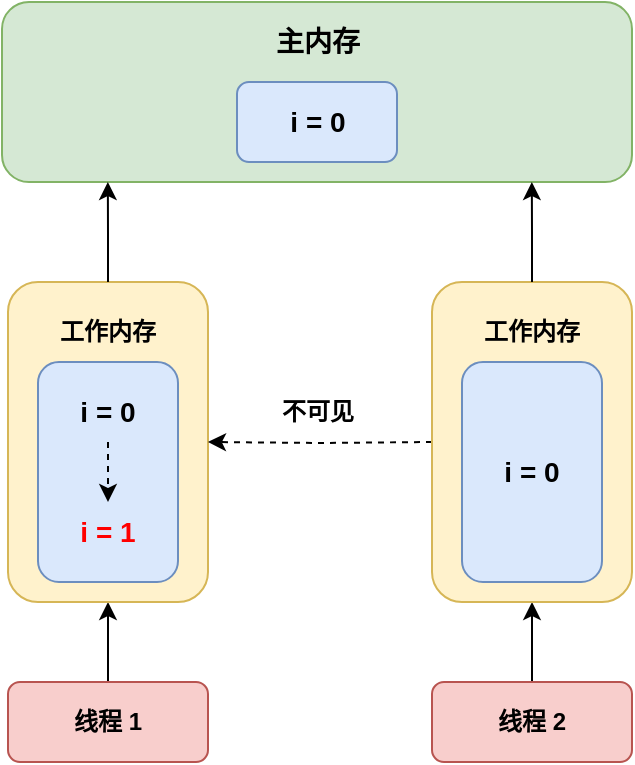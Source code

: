 <mxfile version="22.1.2" type="device">
  <diagram name="第 1 页" id="M1ARvg7j23dJQ8oXmpPu">
    <mxGraphModel dx="537" dy="901" grid="1" gridSize="10" guides="1" tooltips="1" connect="1" arrows="1" fold="1" page="1" pageScale="1" pageWidth="1169" pageHeight="827" math="0" shadow="0">
      <root>
        <mxCell id="0" />
        <mxCell id="1" parent="0" />
        <mxCell id="Du5Bxc1ovIMHxbv6PUO_-17" style="edgeStyle=orthogonalEdgeStyle;rounded=0;orthogonalLoop=1;jettySize=auto;html=1;exitX=0.5;exitY=0;exitDx=0;exitDy=0;entryX=0.5;entryY=1;entryDx=0;entryDy=0;" edge="1" parent="1" source="mFZofLNwEkIYwEjCU1TK-32" target="Du5Bxc1ovIMHxbv6PUO_-4">
          <mxGeometry relative="1" as="geometry" />
        </mxCell>
        <mxCell id="mFZofLNwEkIYwEjCU1TK-32" value="线程 1" style="rounded=1;whiteSpace=wrap;html=1;fontStyle=1;fillColor=#f8cecc;strokeColor=#b85450;container=0;" parent="1" vertex="1">
          <mxGeometry x="155" y="540" width="100" height="40" as="geometry" />
        </mxCell>
        <mxCell id="Du5Bxc1ovIMHxbv6PUO_-4" value="" style="rounded=1;whiteSpace=wrap;html=1;fillColor=#fff2cc;strokeColor=#d6b656;container=0;" vertex="1" parent="1">
          <mxGeometry x="155" y="340" width="100" height="160" as="geometry" />
        </mxCell>
        <mxCell id="Du5Bxc1ovIMHxbv6PUO_-6" value="工作内存" style="text;html=1;strokeColor=none;fillColor=none;align=center;verticalAlign=middle;whiteSpace=wrap;rounded=0;fontStyle=1;container=0;" vertex="1" parent="1">
          <mxGeometry x="175" y="350" width="60" height="30" as="geometry" />
        </mxCell>
        <mxCell id="Du5Bxc1ovIMHxbv6PUO_-7" value="" style="rounded=1;whiteSpace=wrap;html=1;fillColor=#dae8fc;strokeColor=#6c8ebf;fontStyle=1;fontSize=14;" vertex="1" parent="1">
          <mxGeometry x="170" y="380" width="70" height="110" as="geometry" />
        </mxCell>
        <mxCell id="Du5Bxc1ovIMHxbv6PUO_-16" style="edgeStyle=orthogonalEdgeStyle;rounded=0;orthogonalLoop=1;jettySize=auto;html=1;exitX=0.5;exitY=1;exitDx=0;exitDy=0;entryX=0.5;entryY=0;entryDx=0;entryDy=0;dashed=1;" edge="1" parent="1" source="Du5Bxc1ovIMHxbv6PUO_-12" target="Du5Bxc1ovIMHxbv6PUO_-13">
          <mxGeometry relative="1" as="geometry" />
        </mxCell>
        <mxCell id="Du5Bxc1ovIMHxbv6PUO_-12" value="i = 0" style="text;html=1;strokeColor=none;fillColor=none;align=center;verticalAlign=middle;whiteSpace=wrap;rounded=0;fontStyle=1;fontSize=14;" vertex="1" parent="1">
          <mxGeometry x="175" y="390" width="60" height="30" as="geometry" />
        </mxCell>
        <mxCell id="Du5Bxc1ovIMHxbv6PUO_-13" value="i = 1" style="text;html=1;strokeColor=none;fillColor=none;align=center;verticalAlign=middle;whiteSpace=wrap;rounded=0;fontStyle=1;fontSize=14;fontColor=#FF0000;" vertex="1" parent="1">
          <mxGeometry x="175" y="450" width="60" height="30" as="geometry" />
        </mxCell>
        <mxCell id="Du5Bxc1ovIMHxbv6PUO_-34" style="edgeStyle=orthogonalEdgeStyle;rounded=0;orthogonalLoop=1;jettySize=auto;html=1;exitX=0;exitY=0.5;exitDx=0;exitDy=0;entryX=1;entryY=0.5;entryDx=0;entryDy=0;dashed=1;" edge="1" parent="1" target="Du5Bxc1ovIMHxbv6PUO_-4">
          <mxGeometry relative="1" as="geometry">
            <mxPoint x="367" y="420" as="sourcePoint" />
          </mxGeometry>
        </mxCell>
        <mxCell id="Du5Bxc1ovIMHxbv6PUO_-38" value="" style="rounded=1;whiteSpace=wrap;html=1;fillColor=#d5e8d4;strokeColor=#82b366;" vertex="1" parent="1">
          <mxGeometry x="152" y="200" width="315" height="90" as="geometry" />
        </mxCell>
        <mxCell id="Du5Bxc1ovIMHxbv6PUO_-39" style="edgeStyle=orthogonalEdgeStyle;rounded=0;orthogonalLoop=1;jettySize=auto;html=1;exitX=0.5;exitY=0;exitDx=0;exitDy=0;entryX=0.168;entryY=1;entryDx=0;entryDy=0;entryPerimeter=0;" edge="1" parent="1" source="Du5Bxc1ovIMHxbv6PUO_-4" target="Du5Bxc1ovIMHxbv6PUO_-38">
          <mxGeometry relative="1" as="geometry" />
        </mxCell>
        <mxCell id="Du5Bxc1ovIMHxbv6PUO_-42" value="不可见" style="text;strokeColor=none;align=center;fillColor=none;html=1;verticalAlign=middle;whiteSpace=wrap;rounded=0;fontStyle=1" vertex="1" parent="1">
          <mxGeometry x="279.5" y="390" width="60" height="30" as="geometry" />
        </mxCell>
        <mxCell id="Du5Bxc1ovIMHxbv6PUO_-45" style="edgeStyle=orthogonalEdgeStyle;rounded=0;orthogonalLoop=1;jettySize=auto;html=1;exitX=0.5;exitY=0;exitDx=0;exitDy=0;entryX=0.5;entryY=1;entryDx=0;entryDy=0;" edge="1" parent="1" source="Du5Bxc1ovIMHxbv6PUO_-46" target="Du5Bxc1ovIMHxbv6PUO_-47">
          <mxGeometry relative="1" as="geometry" />
        </mxCell>
        <mxCell id="Du5Bxc1ovIMHxbv6PUO_-46" value="线程 2" style="rounded=1;whiteSpace=wrap;html=1;fontStyle=1;fillColor=#f8cecc;strokeColor=#b85450;container=0;" vertex="1" parent="1">
          <mxGeometry x="367" y="540" width="100" height="40" as="geometry" />
        </mxCell>
        <mxCell id="Du5Bxc1ovIMHxbv6PUO_-47" value="" style="rounded=1;whiteSpace=wrap;html=1;fillColor=#fff2cc;strokeColor=#d6b656;container=0;" vertex="1" parent="1">
          <mxGeometry x="367" y="340" width="100" height="160" as="geometry" />
        </mxCell>
        <mxCell id="Du5Bxc1ovIMHxbv6PUO_-48" value="工作内存" style="text;html=1;strokeColor=none;fillColor=none;align=center;verticalAlign=middle;whiteSpace=wrap;rounded=0;fontStyle=1;container=0;" vertex="1" parent="1">
          <mxGeometry x="387" y="350" width="60" height="30" as="geometry" />
        </mxCell>
        <mxCell id="Du5Bxc1ovIMHxbv6PUO_-49" value="" style="rounded=1;whiteSpace=wrap;html=1;fillColor=#dae8fc;strokeColor=#6c8ebf;fontStyle=1;fontSize=14;" vertex="1" parent="1">
          <mxGeometry x="382" y="380" width="70" height="110" as="geometry" />
        </mxCell>
        <mxCell id="Du5Bxc1ovIMHxbv6PUO_-51" value="i = 0" style="text;html=1;strokeColor=none;fillColor=none;align=center;verticalAlign=middle;whiteSpace=wrap;rounded=0;fontStyle=1;fontSize=14;" vertex="1" parent="1">
          <mxGeometry x="387" y="420" width="60" height="30" as="geometry" />
        </mxCell>
        <mxCell id="Du5Bxc1ovIMHxbv6PUO_-53" style="edgeStyle=orthogonalEdgeStyle;rounded=0;orthogonalLoop=1;jettySize=auto;html=1;exitX=0.5;exitY=0;exitDx=0;exitDy=0;entryX=0.841;entryY=1;entryDx=0;entryDy=0;entryPerimeter=0;" edge="1" parent="1" source="Du5Bxc1ovIMHxbv6PUO_-47" target="Du5Bxc1ovIMHxbv6PUO_-38">
          <mxGeometry relative="1" as="geometry" />
        </mxCell>
        <mxCell id="Du5Bxc1ovIMHxbv6PUO_-57" value="主内存" style="text;html=1;strokeColor=none;fillColor=none;align=center;verticalAlign=middle;whiteSpace=wrap;rounded=0;fontStyle=1;fontSize=14;" vertex="1" parent="1">
          <mxGeometry x="279.5" y="205" width="60" height="30" as="geometry" />
        </mxCell>
        <mxCell id="Du5Bxc1ovIMHxbv6PUO_-58" value="" style="rounded=1;whiteSpace=wrap;html=1;fillColor=#dae8fc;strokeColor=#6c8ebf;" vertex="1" parent="1">
          <mxGeometry x="269.5" y="240" width="80" height="40" as="geometry" />
        </mxCell>
        <mxCell id="Du5Bxc1ovIMHxbv6PUO_-56" value="i = 0" style="text;html=1;strokeColor=none;fillColor=none;align=center;verticalAlign=middle;whiteSpace=wrap;rounded=0;fontStyle=1;fontSize=14;" vertex="1" parent="1">
          <mxGeometry x="279.5" y="245" width="60" height="30" as="geometry" />
        </mxCell>
      </root>
    </mxGraphModel>
  </diagram>
</mxfile>
